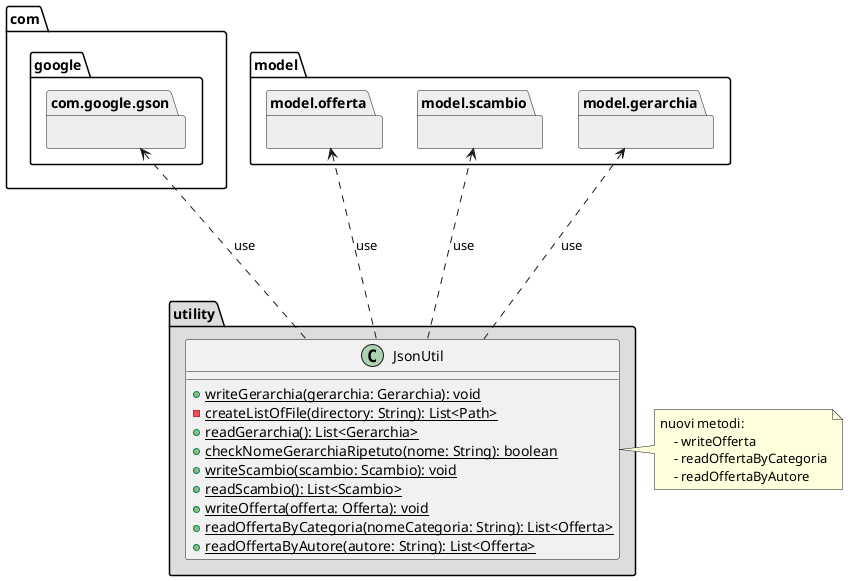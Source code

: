 @startuml utility

package com.google.gson #EEEEEE{}

package model.gerarchia #EEEEEE{}

package model.scambio #EEEEEE{}

package model.offerta #EEEEEE{}

package "utility" #DDDDDD{
    
    class JsonUtil{
        +{static} writeGerarchia(gerarchia: Gerarchia): void
        -{static} createListOfFile(directory: String): List<Path>
        +{static} readGerarchia(): List<Gerarchia>
        +{static} checkNomeGerarchiaRipetuto(nome: String): boolean
        +{static} writeScambio(scambio: Scambio): void
        +{static} readScambio(): List<Scambio>
        +{static} writeOfferta(offerta: Offerta): void
        +{static} readOffertaByCategoria(nomeCategoria: String): List<Offerta>
        +{static} readOffertaByAutore(autore: String): List<Offerta>
    }

    JsonUtil -up..> com.google.gson: use
    JsonUtil -up..> model.gerarchia: use
    JsonUtil -up..> model.scambio: use
    JsonUtil -up..> model.offerta: use

}
note right of JsonUtil
nuovi metodi: 
    - writeOfferta
    - readOffertaByCategoria
    - readOffertaByAutore
end note




@enduml